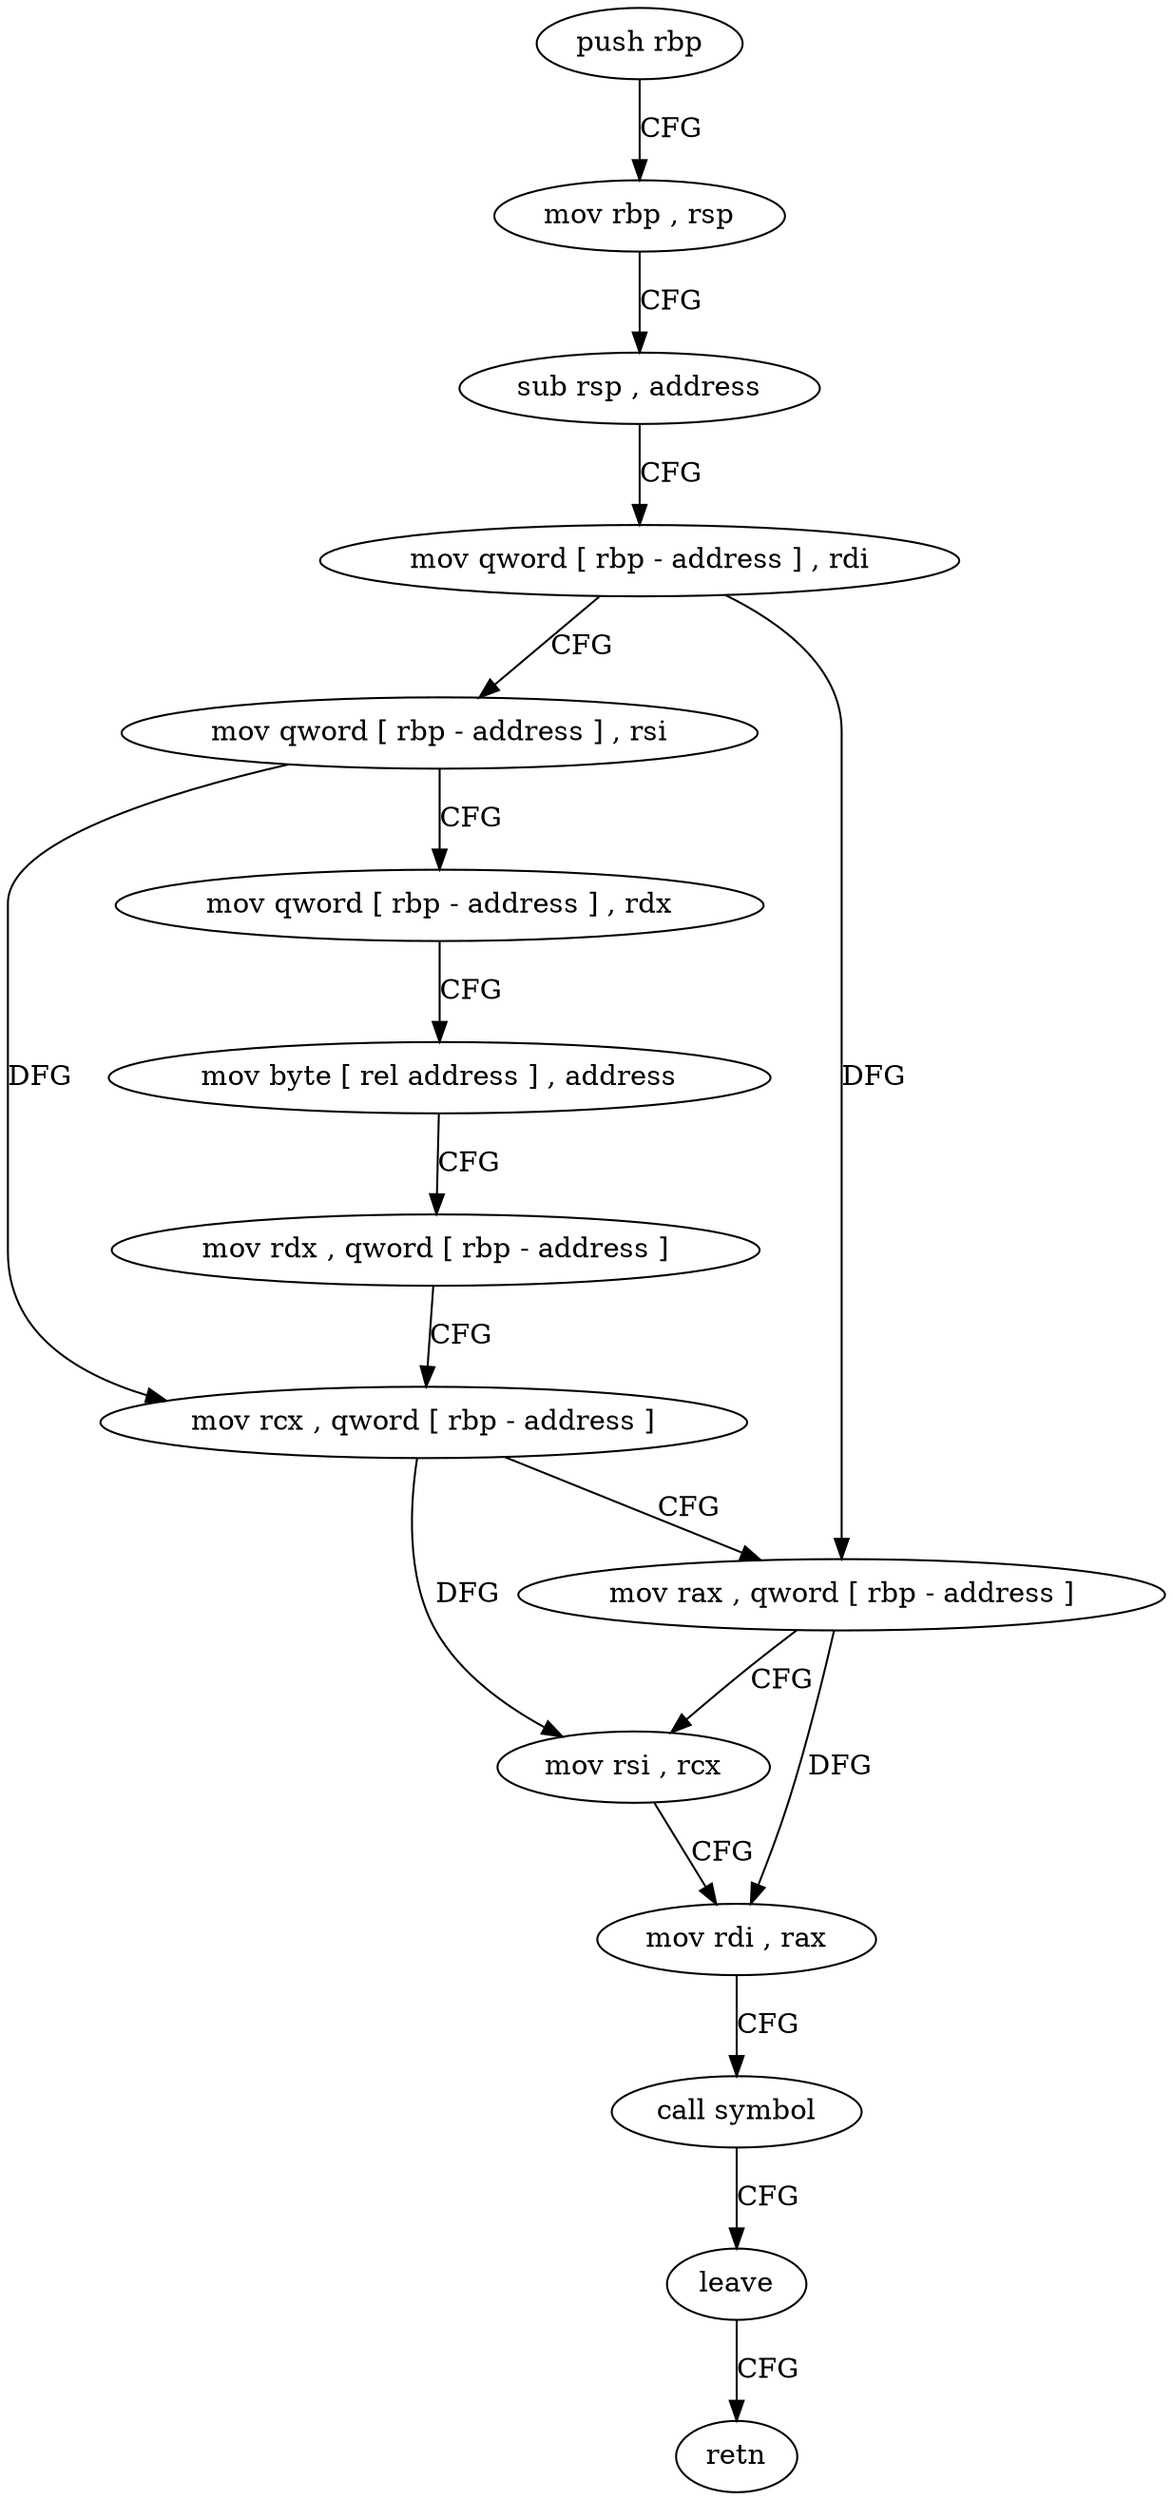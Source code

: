 digraph "func" {
"4270053" [label = "push rbp" ]
"4270054" [label = "mov rbp , rsp" ]
"4270057" [label = "sub rsp , address" ]
"4270061" [label = "mov qword [ rbp - address ] , rdi" ]
"4270065" [label = "mov qword [ rbp - address ] , rsi" ]
"4270069" [label = "mov qword [ rbp - address ] , rdx" ]
"4270073" [label = "mov byte [ rel address ] , address" ]
"4270080" [label = "mov rdx , qword [ rbp - address ]" ]
"4270084" [label = "mov rcx , qword [ rbp - address ]" ]
"4270088" [label = "mov rax , qword [ rbp - address ]" ]
"4270092" [label = "mov rsi , rcx" ]
"4270095" [label = "mov rdi , rax" ]
"4270098" [label = "call symbol" ]
"4270103" [label = "leave" ]
"4270104" [label = "retn" ]
"4270053" -> "4270054" [ label = "CFG" ]
"4270054" -> "4270057" [ label = "CFG" ]
"4270057" -> "4270061" [ label = "CFG" ]
"4270061" -> "4270065" [ label = "CFG" ]
"4270061" -> "4270088" [ label = "DFG" ]
"4270065" -> "4270069" [ label = "CFG" ]
"4270065" -> "4270084" [ label = "DFG" ]
"4270069" -> "4270073" [ label = "CFG" ]
"4270073" -> "4270080" [ label = "CFG" ]
"4270080" -> "4270084" [ label = "CFG" ]
"4270084" -> "4270088" [ label = "CFG" ]
"4270084" -> "4270092" [ label = "DFG" ]
"4270088" -> "4270092" [ label = "CFG" ]
"4270088" -> "4270095" [ label = "DFG" ]
"4270092" -> "4270095" [ label = "CFG" ]
"4270095" -> "4270098" [ label = "CFG" ]
"4270098" -> "4270103" [ label = "CFG" ]
"4270103" -> "4270104" [ label = "CFG" ]
}
